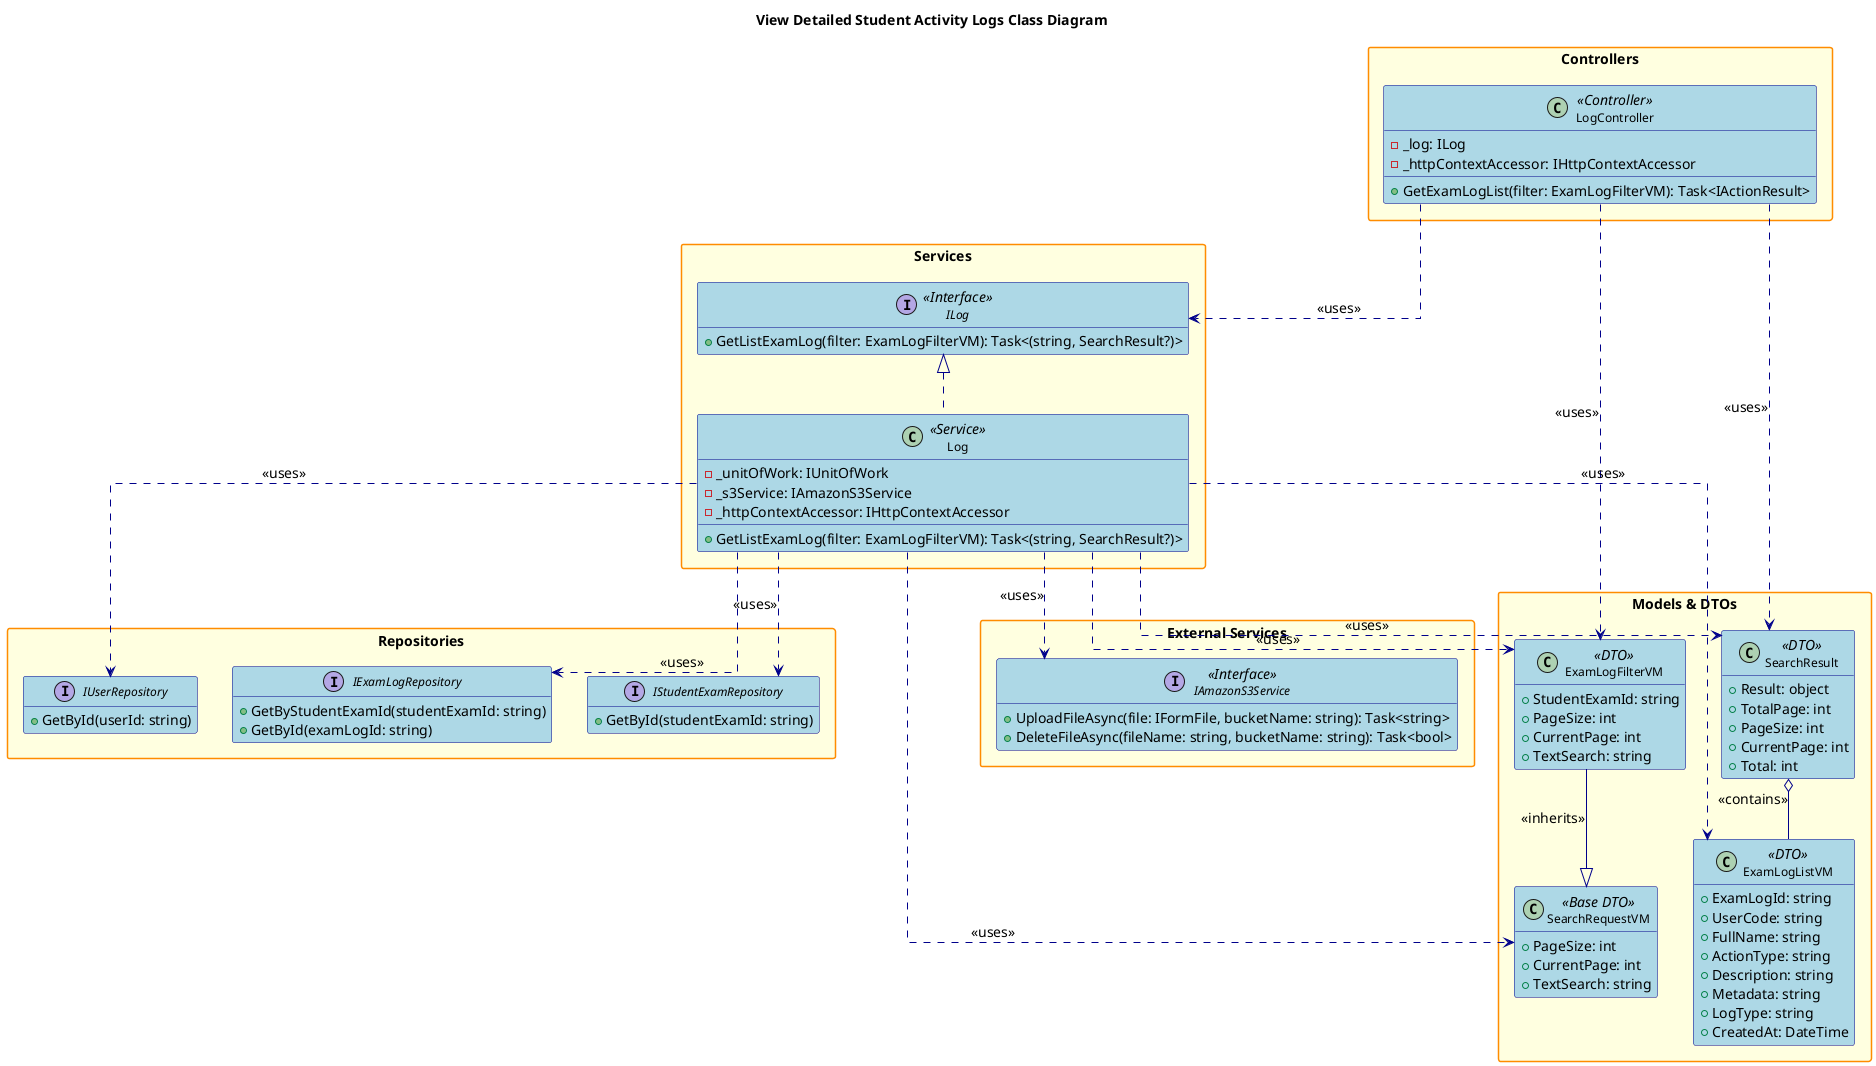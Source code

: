 @startuml
' Class Diagram for View Detailed Student Activity Logs Feature (giống dạng View List Role, bỏ Entities, thêm Repositories)

title View Detailed Student Activity Logs Class Diagram

hide empty members
skinparam packageStyle rectangle
skinparam linetype ortho
skinparam defaultFontSize 14
skinparam defaultFontName Arial
skinparam classFontSize 12
skinparam classFontName Arial
skinparam noteFontSize 11
skinparam noteFontName Arial

skinparam class {
    BackgroundColor LightBlue
    BorderColor DarkBlue
    ArrowColor DarkBlue
    FontSize 12
}

skinparam package {
    BackgroundColor LightYellow
    BorderColor DarkOrange
    FontSize 14
    FontStyle bold
}

skinparam interface {
    BackgroundColor LightGreen
    BorderColor DarkGreen
    FontSize 12
}

skinparam enum {
    BackgroundColor LightCyan
    BorderColor DarkCyan
    FontSize 12
}

package "Controllers" {
    class LogController <<Controller>> {
        - _log: ILog
        - _httpContextAccessor: IHttpContextAccessor
        + GetExamLogList(filter: ExamLogFilterVM): Task<IActionResult>
    }
}

package "Services" {
    interface ILog <<Interface>> {
        + GetListExamLog(filter: ExamLogFilterVM): Task<(string, SearchResult?)>
    }
    class Log <<Service>> {
        - _unitOfWork: IUnitOfWork
        - _s3Service: IAmazonS3Service
        - _httpContextAccessor: IHttpContextAccessor
        + GetListExamLog(filter: ExamLogFilterVM): Task<(string, SearchResult?)>
    }
}

package "Repositories" {
    interface IExamLogRepository {
        + GetByStudentExamId(studentExamId: string)
        + GetById(examLogId: string)
    }
    interface IUserRepository {
        + GetById(userId: string)
    }
    interface IStudentExamRepository {
        + GetById(studentExamId: string)
    }
}

package "Models & DTOs" {
    class ExamLogFilterVM <<DTO>> {
        + StudentExamId: string
        + PageSize: int
        + CurrentPage: int
        + TextSearch: string
    }
    class SearchRequestVM <<Base DTO>> {
        + PageSize: int
        + CurrentPage: int
        + TextSearch: string
    }
    class ExamLogListVM <<DTO>> {
        + ExamLogId: string
        + UserCode: string
        + FullName: string
        + ActionType: string
        + Description: string
        + Metadata: string
        + LogType: string
        + CreatedAt: DateTime
    }
    class SearchResult <<DTO>> {
        + Result: object
        + TotalPage: int
        + PageSize: int
        + CurrentPage: int
        + Total: int
    }
}

package "External Services" {
    interface IAmazonS3Service <<Interface>> {
        + UploadFileAsync(file: IFormFile, bucketName: string): Task<string>
        + DeleteFileAsync(fileName: string, bucketName: string): Task<bool>
    }
}

' Relationships
LogController ..> ILog : <<uses>>
LogController ..> ExamLogFilterVM : <<uses>>
LogController ..> SearchResult : <<uses>>

ILog <|.. Log
Log ..> IExamLogRepository : <<uses>>
Log ..> IUserRepository : <<uses>>
Log ..> IStudentExamRepository : <<uses>>
Log ..> ExamLogFilterVM : <<uses>>
Log ..> SearchResult : <<uses>>
Log ..> ExamLogListVM : <<uses>>
Log ..> IAmazonS3Service : <<uses>>

ExamLogFilterVM --|> SearchRequestVM : <<inherits>>
Log ..> SearchRequestVM : <<uses>>

SearchResult o-- ExamLogListVM : <<contains>>

@enduml